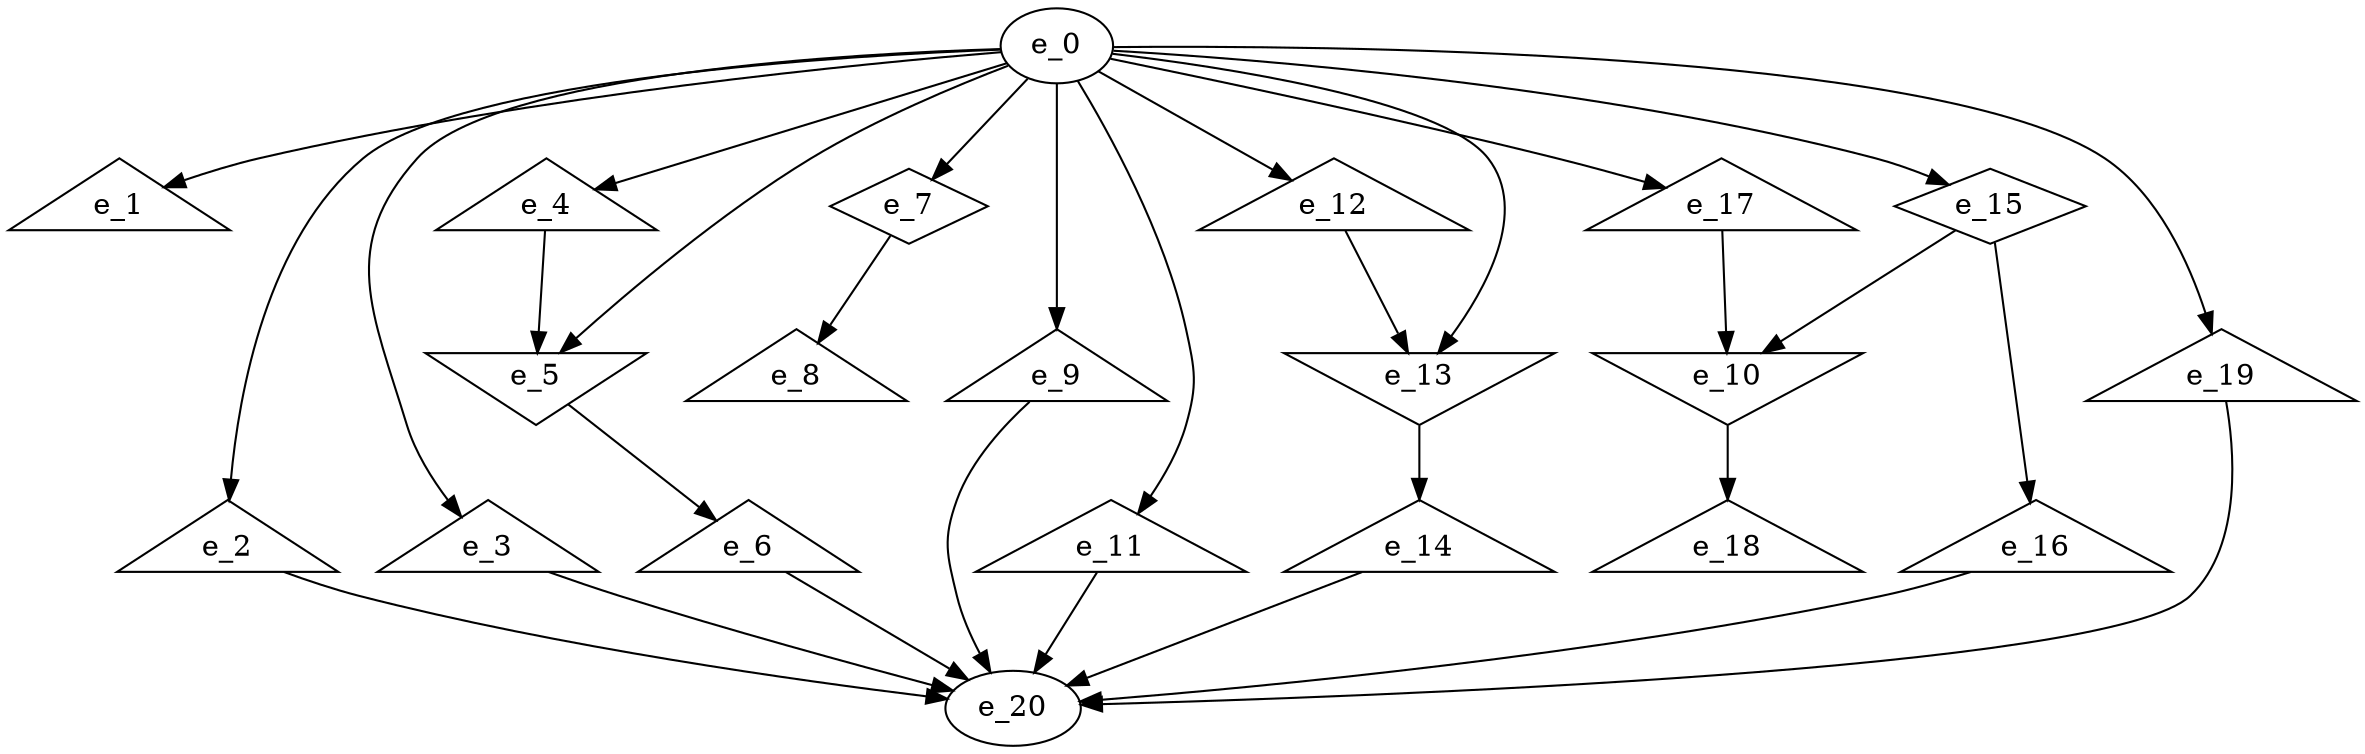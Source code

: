 digraph control_path {
  e_0: entry_node : n ;
  e_1 [shape = triangle];
  e_2 [shape = triangle];
  e_3 [shape = triangle];
  e_4 [shape = triangle];
  e_5 [shape = invtriangle];
  e_6 [shape = triangle];
  e_7 [shape = diamond];
  e_8 [shape = triangle];
  e_9 [shape = triangle];
  e_10 [shape = invtriangle];
  e_11 [shape = triangle];
  e_12 [shape = triangle];
  e_13 [shape = invtriangle];
  e_14 [shape = triangle];
  e_15 [shape = diamond];
  e_16 [shape = triangle];
  e_17 [shape = triangle];
  e_18 [shape = triangle];
  e_19 [shape = triangle];
  e_20: exit_node : s ;
  e_0 -> e_1;
  e_0 -> e_2;
  e_0 -> e_3;
  e_0 -> e_4;
  e_0 -> e_5;
  e_4 -> e_5;
  e_5 -> e_6;
  e_0 -> e_7;
  e_7 -> e_8;
  e_0 -> e_9;
  e_17 -> e_10;
  e_15 -> e_10;
  e_0 -> e_11;
  e_0 -> e_12;
  e_12 -> e_13;
  e_0 -> e_13;
  e_13 -> e_14;
  e_0 -> e_15;
  e_15 -> e_16;
  e_0 -> e_17;
  e_10 -> e_18;
  e_0 -> e_19;
  e_19 -> e_20;
  e_11 -> e_20;
  e_6 -> e_20;
  e_2 -> e_20;
  e_14 -> e_20;
  e_16 -> e_20;
  e_9 -> e_20;
  e_3 -> e_20;
}
